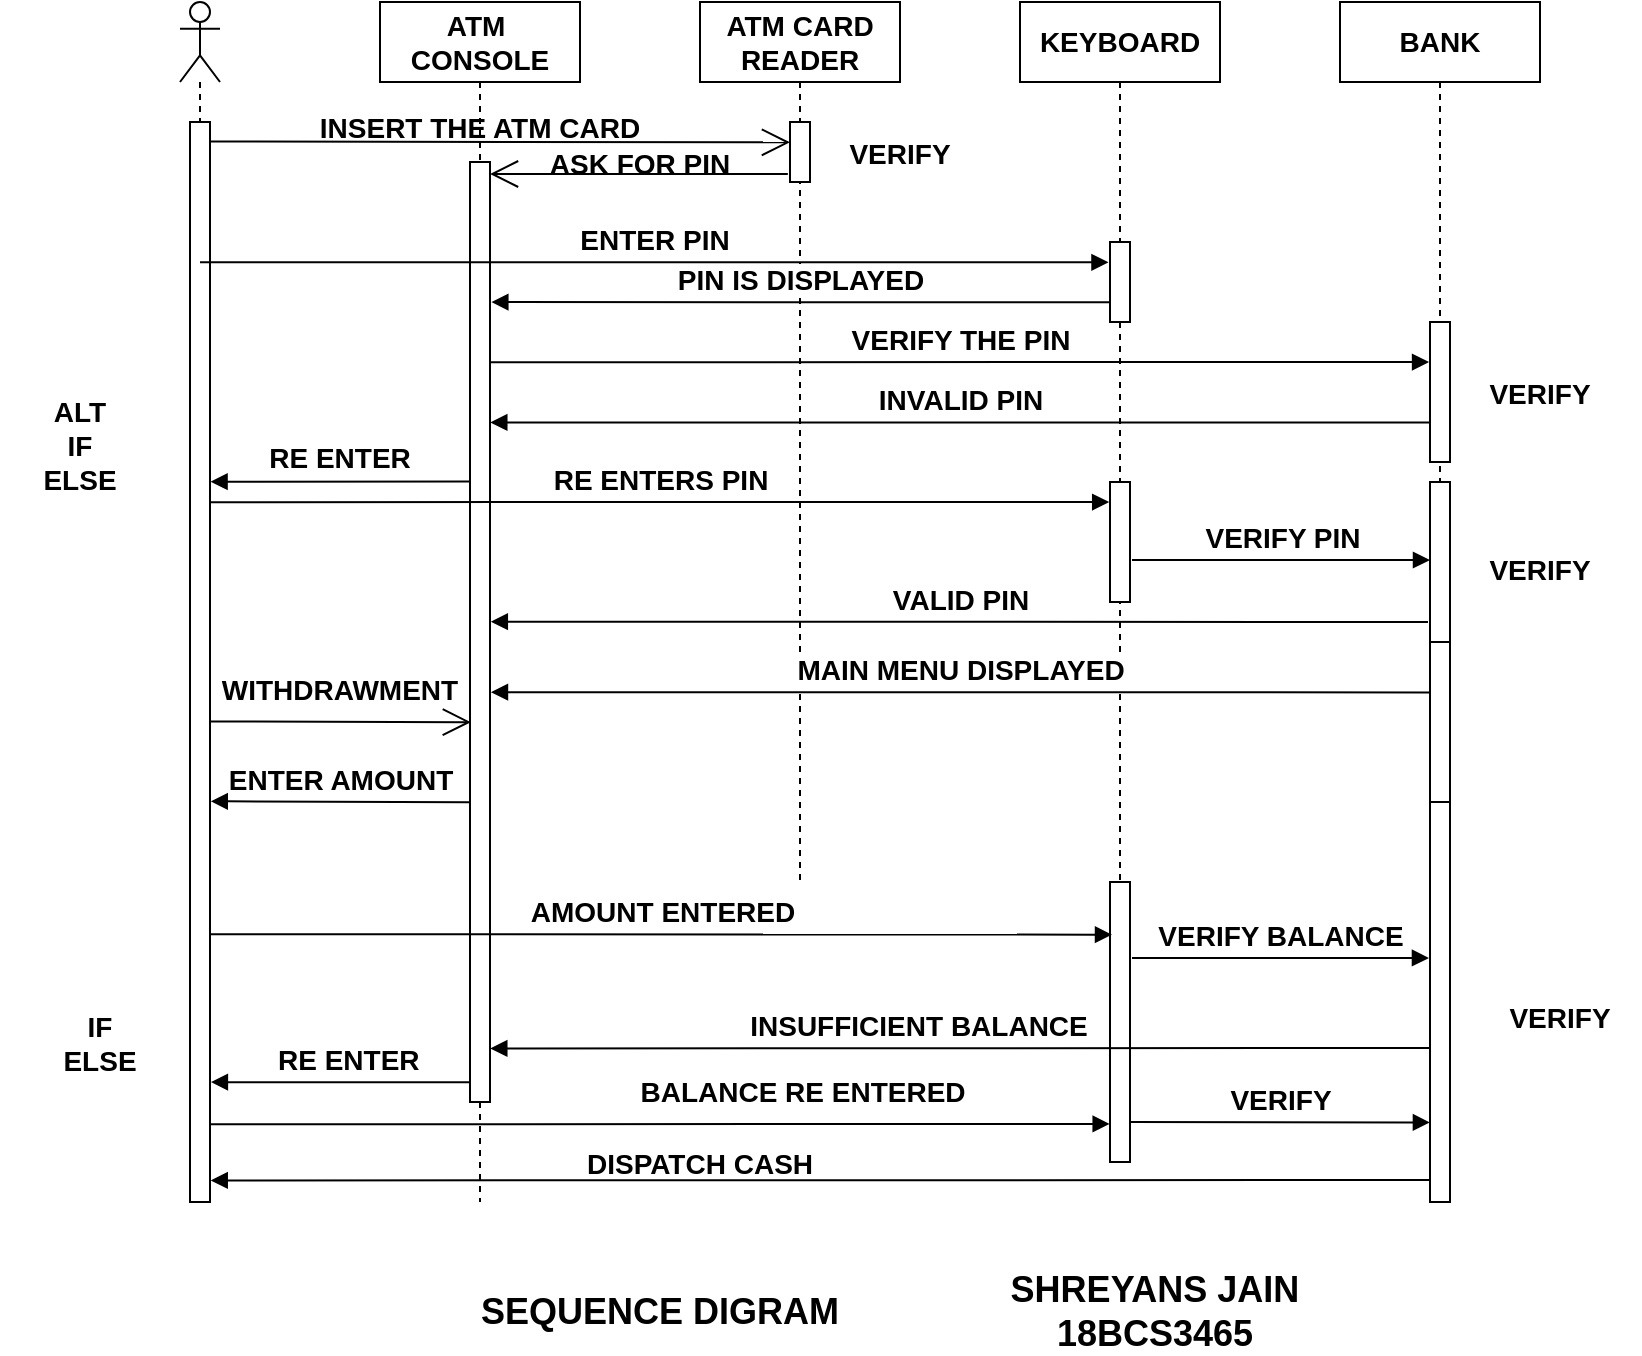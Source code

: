 <mxfile version="12.1.0" type="github" pages="1"><diagram id="5LFvEX3pBmqHkk_0HVib" name="Page-1"><mxGraphModel dx="1038" dy="640" grid="1" gridSize="10" guides="1" tooltips="1" connect="1" arrows="1" fold="1" page="1" pageScale="1" pageWidth="1000" pageHeight="900" math="0" shadow="0"><root><mxCell id="0"/><mxCell id="1" parent="0"/><mxCell id="JHiw3GYCznyICWQhHRhW-1" value="&lt;b&gt;ATM&amp;nbsp;&lt;br&gt;CONSOLE&lt;/b&gt;" style="shape=umlLifeline;perimeter=lifelinePerimeter;whiteSpace=wrap;html=1;container=1;collapsible=0;recursiveResize=0;outlineConnect=0;fontSize=14;" parent="1" vertex="1"><mxGeometry x="251" y="74" width="100" height="600" as="geometry"/></mxCell><mxCell id="JHiw3GYCznyICWQhHRhW-2" value="" style="html=1;points=[];perimeter=orthogonalPerimeter;fontSize=14;" parent="JHiw3GYCznyICWQhHRhW-1" vertex="1"><mxGeometry x="45" y="80" width="10" height="470" as="geometry"/></mxCell><mxCell id="JHiw3GYCznyICWQhHRhW-3" value="&lt;b&gt;ATM CARD READER&lt;/b&gt;" style="shape=umlLifeline;perimeter=lifelinePerimeter;whiteSpace=wrap;html=1;container=1;collapsible=0;recursiveResize=0;outlineConnect=0;fontSize=14;" parent="1" vertex="1"><mxGeometry x="411" y="74" width="100" height="440" as="geometry"/></mxCell><mxCell id="JHiw3GYCznyICWQhHRhW-4" value="" style="html=1;points=[];perimeter=orthogonalPerimeter;fontSize=14;" parent="JHiw3GYCznyICWQhHRhW-3" vertex="1"><mxGeometry x="45" y="60" width="10" height="30" as="geometry"/></mxCell><mxCell id="JHiw3GYCznyICWQhHRhW-5" value="&lt;b&gt;KEYBOARD&lt;/b&gt;" style="shape=umlLifeline;perimeter=lifelinePerimeter;whiteSpace=wrap;html=1;container=1;collapsible=0;recursiveResize=0;outlineConnect=0;fontSize=14;" parent="1" vertex="1"><mxGeometry x="571" y="74" width="100" height="440" as="geometry"/></mxCell><mxCell id="JHiw3GYCznyICWQhHRhW-6" value="" style="html=1;points=[];perimeter=orthogonalPerimeter;fontSize=14;" parent="JHiw3GYCznyICWQhHRhW-5" vertex="1"><mxGeometry x="45" y="120" width="10" height="40" as="geometry"/></mxCell><mxCell id="JHiw3GYCznyICWQhHRhW-7" value="" style="html=1;points=[];perimeter=orthogonalPerimeter;fontSize=14;" parent="JHiw3GYCznyICWQhHRhW-5" vertex="1"><mxGeometry x="45" y="240" width="10" height="60" as="geometry"/></mxCell><mxCell id="JHiw3GYCznyICWQhHRhW-8" value="&lt;b&gt;BANK&lt;/b&gt;" style="shape=umlLifeline;perimeter=lifelinePerimeter;whiteSpace=wrap;html=1;container=1;collapsible=0;recursiveResize=0;outlineConnect=0;fontSize=14;rotation=0;" parent="1" vertex="1"><mxGeometry x="731" y="74" width="100" height="600" as="geometry"/></mxCell><mxCell id="JHiw3GYCznyICWQhHRhW-9" value="" style="html=1;points=[];perimeter=orthogonalPerimeter;fontSize=14;direction=east;" parent="JHiw3GYCznyICWQhHRhW-8" vertex="1"><mxGeometry x="45" y="160" width="10" height="70" as="geometry"/></mxCell><mxCell id="JHiw3GYCznyICWQhHRhW-10" value="" style="html=1;points=[];perimeter=orthogonalPerimeter;fontSize=14;flipH=0;flipV=0;" parent="JHiw3GYCznyICWQhHRhW-8" vertex="1"><mxGeometry x="45" y="240" width="10" height="80" as="geometry"/></mxCell><mxCell id="JHiw3GYCznyICWQhHRhW-11" value="" style="html=1;points=[];perimeter=orthogonalPerimeter;fontSize=14;" parent="JHiw3GYCznyICWQhHRhW-8" vertex="1"><mxGeometry x="45" y="320" width="10" height="80" as="geometry"/></mxCell><mxCell id="JHiw3GYCznyICWQhHRhW-12" value="" style="html=1;points=[];perimeter=orthogonalPerimeter;fontSize=14;rotation=0;" parent="JHiw3GYCznyICWQhHRhW-8" vertex="1"><mxGeometry x="45" y="400" width="10" height="200" as="geometry"/></mxCell><mxCell id="JHiw3GYCznyICWQhHRhW-13" value="" style="shape=umlLifeline;participant=umlActor;perimeter=lifelinePerimeter;whiteSpace=wrap;html=1;container=1;collapsible=0;recursiveResize=0;verticalAlign=top;spacingTop=36;labelBackgroundColor=#ffffff;outlineConnect=0;fontSize=14;" parent="1" vertex="1"><mxGeometry x="151" y="74" width="20" height="600" as="geometry"/></mxCell><mxCell id="JHiw3GYCznyICWQhHRhW-14" value="" style="html=1;points=[];perimeter=orthogonalPerimeter;fontSize=14;" parent="JHiw3GYCznyICWQhHRhW-13" vertex="1"><mxGeometry x="5" y="60" width="10" height="540" as="geometry"/></mxCell><mxCell id="JHiw3GYCznyICWQhHRhW-15" value="" style="endArrow=open;endFill=1;endSize=12;html=1;fontSize=14;entryX=-0.001;entryY=0.339;entryDx=0;entryDy=0;entryPerimeter=0;exitX=1.026;exitY=0.018;exitDx=0;exitDy=0;exitPerimeter=0;" parent="1" source="JHiw3GYCznyICWQhHRhW-14" target="JHiw3GYCznyICWQhHRhW-4" edge="1"><mxGeometry width="160" relative="1" as="geometry"><mxPoint x="170" y="144" as="sourcePoint"/><mxPoint x="450" y="144" as="targetPoint"/></mxGeometry></mxCell><mxCell id="JHiw3GYCznyICWQhHRhW-16" value="" style="endArrow=open;endFill=1;endSize=12;html=1;fontSize=14;exitX=-0.107;exitY=0.868;exitDx=0;exitDy=0;exitPerimeter=0;" parent="1" source="JHiw3GYCznyICWQhHRhW-4" edge="1"><mxGeometry width="160" relative="1" as="geometry"><mxPoint x="451" y="164" as="sourcePoint"/><mxPoint x="306" y="160" as="targetPoint"/></mxGeometry></mxCell><mxCell id="JHiw3GYCznyICWQhHRhW-17" value="INSERT THE ATM CARD" style="text;align=center;fontStyle=1;verticalAlign=middle;spacingLeft=3;spacingRight=3;strokeColor=none;rotatable=0;points=[[0,0.5],[1,0.5]];portConstraint=eastwest;fontSize=14;" parent="1" vertex="1"><mxGeometry x="261" y="123" width="80" height="26" as="geometry"/></mxCell><mxCell id="JHiw3GYCznyICWQhHRhW-18" value="VERIFY" style="text;align=center;fontStyle=1;verticalAlign=middle;spacingLeft=3;spacingRight=3;strokeColor=none;rotatable=0;points=[[0,0.5],[1,0.5]];portConstraint=eastwest;fontSize=14;" parent="1" vertex="1"><mxGeometry x="471" y="136" width="80" height="26" as="geometry"/></mxCell><mxCell id="JHiw3GYCznyICWQhHRhW-19" value="ASK FOR PIN" style="text;align=center;fontStyle=1;verticalAlign=middle;spacingLeft=3;spacingRight=3;strokeColor=none;rotatable=0;points=[[0,0.5],[1,0.5]];portConstraint=eastwest;fontSize=14;" parent="1" vertex="1"><mxGeometry x="341" y="141" width="80" height="26" as="geometry"/></mxCell><mxCell id="JHiw3GYCznyICWQhHRhW-20" value="&lt;b&gt;ENTER PIN&lt;/b&gt;" style="html=1;verticalAlign=bottom;endArrow=block;fontSize=14;entryX=-0.076;entryY=0.254;entryDx=0;entryDy=0;entryPerimeter=0;" parent="1" source="JHiw3GYCznyICWQhHRhW-13" target="JHiw3GYCznyICWQhHRhW-6" edge="1"><mxGeometry width="80" relative="1" as="geometry"><mxPoint x="151" y="534" as="sourcePoint"/><mxPoint x="610" y="204" as="targetPoint"/></mxGeometry></mxCell><mxCell id="JHiw3GYCznyICWQhHRhW-21" value="&lt;b&gt;PIN IS DISPLAYED&lt;/b&gt;" style="html=1;verticalAlign=bottom;endArrow=block;fontSize=14;exitX=-0.02;exitY=0.754;exitDx=0;exitDy=0;exitPerimeter=0;entryX=1.067;entryY=0.149;entryDx=0;entryDy=0;entryPerimeter=0;" parent="1" source="JHiw3GYCznyICWQhHRhW-6" target="JHiw3GYCznyICWQhHRhW-2" edge="1"><mxGeometry width="80" relative="1" as="geometry"><mxPoint x="611" y="224" as="sourcePoint"/><mxPoint x="320" y="224" as="targetPoint"/></mxGeometry></mxCell><mxCell id="JHiw3GYCznyICWQhHRhW-22" value="&lt;b&gt;INVALID PIN&lt;/b&gt;" style="html=1;verticalAlign=bottom;endArrow=block;fontSize=14;entryX=1.015;entryY=0.277;entryDx=0;entryDy=0;entryPerimeter=0;exitX=-0.014;exitY=0.718;exitDx=0;exitDy=0;exitPerimeter=0;" parent="1" source="JHiw3GYCznyICWQhHRhW-9" target="JHiw3GYCznyICWQhHRhW-2" edge="1"><mxGeometry width="80" relative="1" as="geometry"><mxPoint x="771" y="284" as="sourcePoint"/><mxPoint x="310" y="284" as="targetPoint"/></mxGeometry></mxCell><mxCell id="JHiw3GYCznyICWQhHRhW-23" value="VERIFY" style="text;align=center;fontStyle=1;verticalAlign=middle;spacingLeft=3;spacingRight=3;strokeColor=none;rotatable=0;points=[[0,0.5],[1,0.5]];portConstraint=eastwest;fontSize=14;" parent="1" vertex="1"><mxGeometry x="791" y="256" width="80" height="26" as="geometry"/></mxCell><mxCell id="JHiw3GYCznyICWQhHRhW-24" value="&lt;b&gt;RE ENTERS PIN&lt;/b&gt;" style="html=1;verticalAlign=bottom;endArrow=block;fontSize=14;entryX=-0.04;entryY=0.167;entryDx=0;entryDy=0;entryPerimeter=0;exitX=1.038;exitY=0.352;exitDx=0;exitDy=0;exitPerimeter=0;" parent="1" source="JHiw3GYCznyICWQhHRhW-14" target="JHiw3GYCznyICWQhHRhW-7" edge="1"><mxGeometry width="80" relative="1" as="geometry"><mxPoint x="180" y="324" as="sourcePoint"/><mxPoint x="610" y="324" as="targetPoint"/></mxGeometry></mxCell><mxCell id="JHiw3GYCznyICWQhHRhW-25" value="&lt;b&gt;VERIFY PIN&lt;/b&gt;" style="html=1;verticalAlign=bottom;endArrow=block;fontSize=14;exitX=1.1;exitY=0.65;exitDx=0;exitDy=0;exitPerimeter=0;" parent="1" source="JHiw3GYCznyICWQhHRhW-7" target="JHiw3GYCznyICWQhHRhW-10" edge="1"><mxGeometry width="80" relative="1" as="geometry"><mxPoint x="151" y="534" as="sourcePoint"/><mxPoint x="231" y="534" as="targetPoint"/></mxGeometry></mxCell><mxCell id="JHiw3GYCznyICWQhHRhW-26" value="&lt;b&gt;VALID PIN&lt;/b&gt;" style="html=1;verticalAlign=bottom;endArrow=block;fontSize=14;exitX=-0.1;exitY=0.875;exitDx=0;exitDy=0;exitPerimeter=0;entryX=1.042;entryY=0.489;entryDx=0;entryDy=0;entryPerimeter=0;" parent="1" source="JHiw3GYCznyICWQhHRhW-10" target="JHiw3GYCznyICWQhHRhW-2" edge="1"><mxGeometry width="80" relative="1" as="geometry"><mxPoint x="151" y="534" as="sourcePoint"/><mxPoint x="310" y="384" as="targetPoint"/></mxGeometry></mxCell><mxCell id="JHiw3GYCznyICWQhHRhW-27" value="VERIFY" style="text;align=center;fontStyle=1;verticalAlign=middle;spacingLeft=3;spacingRight=3;strokeColor=none;rotatable=0;points=[[0,0.5],[1,0.5]];portConstraint=eastwest;fontSize=14;" parent="1" vertex="1"><mxGeometry x="791" y="344" width="80" height="26" as="geometry"/></mxCell><mxCell id="JHiw3GYCznyICWQhHRhW-28" value="&lt;b&gt;MAIN MENU DISPLAYED&lt;/b&gt;" style="html=1;verticalAlign=bottom;endArrow=block;fontSize=14;exitX=-0.012;exitY=0.315;exitDx=0;exitDy=0;exitPerimeter=0;entryX=1.049;entryY=0.564;entryDx=0;entryDy=0;entryPerimeter=0;" parent="1" source="JHiw3GYCznyICWQhHRhW-11" target="JHiw3GYCznyICWQhHRhW-2" edge="1"><mxGeometry width="80" relative="1" as="geometry"><mxPoint x="151" y="534" as="sourcePoint"/><mxPoint x="310" y="419" as="targetPoint"/></mxGeometry></mxCell><mxCell id="JHiw3GYCznyICWQhHRhW-29" value="" style="endArrow=open;endFill=1;endSize=12;html=1;fontSize=14;entryX=0.044;entryY=0.596;entryDx=0;entryDy=0;entryPerimeter=0;exitX=1.018;exitY=0.555;exitDx=0;exitDy=0;exitPerimeter=0;" parent="1" source="JHiw3GYCznyICWQhHRhW-14" target="JHiw3GYCznyICWQhHRhW-2" edge="1"><mxGeometry width="160" relative="1" as="geometry"><mxPoint x="171" y="434" as="sourcePoint"/><mxPoint x="280" y="434" as="targetPoint"/></mxGeometry></mxCell><mxCell id="JHiw3GYCznyICWQhHRhW-30" value="WITHDRAWMENT" style="text;align=center;fontStyle=1;verticalAlign=middle;spacingLeft=3;spacingRight=3;strokeColor=none;rotatable=0;points=[[0,0.5],[1,0.5]];portConstraint=eastwest;fontSize=14;" parent="1" vertex="1"><mxGeometry x="191" y="404" width="80" height="26" as="geometry"/></mxCell><mxCell id="JHiw3GYCznyICWQhHRhW-31" value="&lt;b&gt;ENTER AMOUNT&lt;/b&gt;" style="html=1;verticalAlign=bottom;endArrow=block;fontSize=14;entryX=1.039;entryY=0.629;entryDx=0;entryDy=0;entryPerimeter=0;exitX=-0.025;exitY=0.681;exitDx=0;exitDy=0;exitPerimeter=0;" parent="1" source="JHiw3GYCznyICWQhHRhW-2" target="JHiw3GYCznyICWQhHRhW-14" edge="1"><mxGeometry width="80" relative="1" as="geometry"><mxPoint x="290" y="474" as="sourcePoint"/><mxPoint x="170" y="474" as="targetPoint"/></mxGeometry></mxCell><mxCell id="JHiw3GYCznyICWQhHRhW-32" value="" style="html=1;points=[];perimeter=orthogonalPerimeter;fontSize=14;" parent="1" vertex="1"><mxGeometry x="616" y="514" width="10" height="140" as="geometry"/></mxCell><mxCell id="JHiw3GYCznyICWQhHRhW-33" value="&lt;b&gt;AMOUNT ENTERED&lt;/b&gt;" style="html=1;verticalAlign=bottom;endArrow=block;fontSize=14;entryX=0.1;entryY=0.188;entryDx=0;entryDy=0;entryPerimeter=0;exitX=1.031;exitY=0.752;exitDx=0;exitDy=0;exitPerimeter=0;" parent="1" source="JHiw3GYCznyICWQhHRhW-14" target="JHiw3GYCznyICWQhHRhW-32" edge="1"><mxGeometry width="80" relative="1" as="geometry"><mxPoint x="180" y="540" as="sourcePoint"/><mxPoint x="231" y="694" as="targetPoint"/></mxGeometry></mxCell><mxCell id="JHiw3GYCznyICWQhHRhW-34" value="&lt;b&gt;VERIFY BALANCE&lt;/b&gt;" style="html=1;verticalAlign=bottom;endArrow=block;fontSize=14;exitX=1.1;exitY=0.271;exitDx=0;exitDy=0;exitPerimeter=0;entryX=-0.053;entryY=0.39;entryDx=0;entryDy=0;entryPerimeter=0;" parent="1" source="JHiw3GYCznyICWQhHRhW-32" target="JHiw3GYCznyICWQhHRhW-12" edge="1"><mxGeometry width="80" relative="1" as="geometry"><mxPoint x="151" y="694" as="sourcePoint"/><mxPoint x="770" y="552" as="targetPoint"/></mxGeometry></mxCell><mxCell id="JHiw3GYCznyICWQhHRhW-35" value="&lt;b&gt;INSUFFICIENT BALANCE&lt;/b&gt;" style="html=1;verticalAlign=bottom;endArrow=block;fontSize=14;exitX=-0.022;exitY=0.615;exitDx=0;exitDy=0;exitPerimeter=0;entryX=1.015;entryY=0.943;entryDx=0;entryDy=0;entryPerimeter=0;" parent="1" source="JHiw3GYCznyICWQhHRhW-12" target="JHiw3GYCznyICWQhHRhW-2" edge="1"><mxGeometry x="0.089" width="80" relative="1" as="geometry"><mxPoint x="151" y="694" as="sourcePoint"/><mxPoint x="310" y="597" as="targetPoint"/><mxPoint as="offset"/></mxGeometry></mxCell><mxCell id="JHiw3GYCznyICWQhHRhW-36" value="VERIFY" style="text;align=center;fontStyle=1;verticalAlign=middle;spacingLeft=3;spacingRight=3;strokeColor=none;rotatable=0;points=[[0,0.5],[1,0.5]];portConstraint=eastwest;fontSize=14;" parent="1" vertex="1"><mxGeometry x="801" y="568" width="80" height="26" as="geometry"/></mxCell><mxCell id="JHiw3GYCznyICWQhHRhW-37" value="&lt;b&gt;BALANCE RE ENTERED&lt;/b&gt;" style="html=1;verticalAlign=bottom;endArrow=block;fontSize=14;entryX=-0.016;entryY=0.864;entryDx=0;entryDy=0;entryPerimeter=0;exitX=1.02;exitY=0.928;exitDx=0;exitDy=0;exitPerimeter=0;" parent="1" source="JHiw3GYCznyICWQhHRhW-14" target="JHiw3GYCznyICWQhHRhW-32" edge="1"><mxGeometry x="0.316" y="5" width="80" relative="1" as="geometry"><mxPoint x="170" y="635" as="sourcePoint"/><mxPoint x="611" y="635" as="targetPoint"/><mxPoint as="offset"/></mxGeometry></mxCell><mxCell id="JHiw3GYCznyICWQhHRhW-38" value="&lt;b&gt;VERIFY&lt;/b&gt;" style="html=1;verticalAlign=bottom;endArrow=block;fontSize=14;exitX=1.03;exitY=0.857;exitDx=0;exitDy=0;exitPerimeter=0;entryX=-0.004;entryY=0.801;entryDx=0;entryDy=0;entryPerimeter=0;" parent="1" source="JHiw3GYCznyICWQhHRhW-32" target="JHiw3GYCznyICWQhHRhW-12" edge="1"><mxGeometry width="80" relative="1" as="geometry"><mxPoint x="151" y="694" as="sourcePoint"/><mxPoint x="771" y="634" as="targetPoint"/></mxGeometry></mxCell><mxCell id="JHiw3GYCznyICWQhHRhW-39" value="" style="html=1;verticalAlign=bottom;endArrow=block;fontSize=14;exitX=-0.032;exitY=0.945;exitDx=0;exitDy=0;exitPerimeter=0;entryX=1.037;entryY=0.98;entryDx=0;entryDy=0;entryPerimeter=0;" parent="1" source="JHiw3GYCznyICWQhHRhW-12" target="JHiw3GYCznyICWQhHRhW-14" edge="1"><mxGeometry width="80" relative="1" as="geometry"><mxPoint x="770" y="663" as="sourcePoint"/><mxPoint x="170" y="663" as="targetPoint"/></mxGeometry></mxCell><mxCell id="JHiw3GYCznyICWQhHRhW-40" value="DISPATCH CASH" style="text;align=center;fontStyle=1;verticalAlign=middle;spacingLeft=3;spacingRight=3;strokeColor=none;rotatable=0;points=[[0,0.5],[1,0.5]];portConstraint=eastwest;fontSize=14;" parent="1" vertex="1"><mxGeometry x="371" y="641" width="80" height="26" as="geometry"/></mxCell><mxCell id="JHiw3GYCznyICWQhHRhW-41" value="ALT&#10;IF&#10;ELSE" style="text;align=center;fontStyle=1;verticalAlign=middle;spacingLeft=3;spacingRight=3;strokeColor=none;rotatable=0;points=[[0,0.5],[1,0.5]];portConstraint=eastwest;fontSize=14;" parent="1" vertex="1"><mxGeometry x="61" y="282" width="80" height="26" as="geometry"/></mxCell><mxCell id="JHiw3GYCznyICWQhHRhW-42" value="IF&#10;ELSE" style="text;align=center;fontStyle=1;verticalAlign=middle;spacingLeft=3;spacingRight=3;strokeColor=none;rotatable=0;points=[[0,0.5],[1,0.5]];portConstraint=eastwest;fontSize=14;" parent="1" vertex="1"><mxGeometry x="71" y="581" width="80" height="26" as="geometry"/></mxCell><mxCell id="JHiw3GYCznyICWQhHRhW-43" value="&lt;b&gt;&amp;nbsp; RE ENTER&lt;/b&gt;" style="html=1;verticalAlign=bottom;endArrow=block;fontSize=14;entryX=1.045;entryY=0.889;entryDx=0;entryDy=0;entryPerimeter=0;exitX=-0.018;exitY=0.979;exitDx=0;exitDy=0;exitPerimeter=0;" parent="1" source="JHiw3GYCznyICWQhHRhW-2" target="JHiw3GYCznyICWQhHRhW-14" edge="1"><mxGeometry width="80" relative="1" as="geometry"><mxPoint x="291" y="614" as="sourcePoint"/><mxPoint x="170" y="614" as="targetPoint"/></mxGeometry></mxCell><mxCell id="JHiw3GYCznyICWQhHRhW-44" value="&lt;b&gt;VERIFY THE PIN&lt;/b&gt;" style="html=1;verticalAlign=bottom;endArrow=block;fontSize=14;exitX=1.025;exitY=0.213;exitDx=0;exitDy=0;exitPerimeter=0;entryX=-0.046;entryY=0.286;entryDx=0;entryDy=0;entryPerimeter=0;" parent="1" source="JHiw3GYCznyICWQhHRhW-2" target="JHiw3GYCznyICWQhHRhW-9" edge="1"><mxGeometry width="80" relative="1" as="geometry"><mxPoint x="310" y="254" as="sourcePoint"/><mxPoint x="770" y="254" as="targetPoint"/></mxGeometry></mxCell><mxCell id="JHiw3GYCznyICWQhHRhW-45" value="" style="html=1;verticalAlign=bottom;endArrow=block;fontSize=14;entryX=1.029;entryY=0.333;entryDx=0;entryDy=0;entryPerimeter=0;exitX=-0.04;exitY=0.34;exitDx=0;exitDy=0;exitPerimeter=0;" parent="1" source="JHiw3GYCznyICWQhHRhW-2" target="JHiw3GYCznyICWQhHRhW-14" edge="1"><mxGeometry x="0.228" y="-30" width="80" relative="1" as="geometry"><mxPoint x="280" y="314" as="sourcePoint"/><mxPoint x="171" y="314" as="targetPoint"/><mxPoint x="1" as="offset"/></mxGeometry></mxCell><mxCell id="JHiw3GYCznyICWQhHRhW-46" value="RE ENTER" style="text;align=center;fontStyle=1;verticalAlign=middle;spacingLeft=3;spacingRight=3;strokeColor=none;rotatable=0;points=[[0,0.5],[1,0.5]];portConstraint=eastwest;fontSize=14;" parent="1" vertex="1"><mxGeometry x="191" y="288" width="80" height="26" as="geometry"/></mxCell><mxCell id="JHiw3GYCznyICWQhHRhW-47" value="SEQUENCE DIGRAM" style="text;align=center;fontStyle=1;verticalAlign=middle;spacingLeft=3;spacingRight=3;strokeColor=none;rotatable=0;points=[[0,0.5],[1,0.5]];portConstraint=eastwest;fontSize=18;" parent="1" vertex="1"><mxGeometry x="351" y="714" width="80" height="26" as="geometry"/></mxCell><mxCell id="JHiw3GYCznyICWQhHRhW-48" value="SHREYANS JAIN&#10;18BCS3465" style="text;align=center;fontStyle=1;verticalAlign=middle;spacingLeft=3;spacingRight=3;strokeColor=none;rotatable=0;points=[[0,0.5],[1,0.5]];portConstraint=eastwest;fontSize=18;" parent="1" vertex="1"><mxGeometry x="546" y="714" width="185" height="26" as="geometry"/></mxCell></root></mxGraphModel></diagram></mxfile>